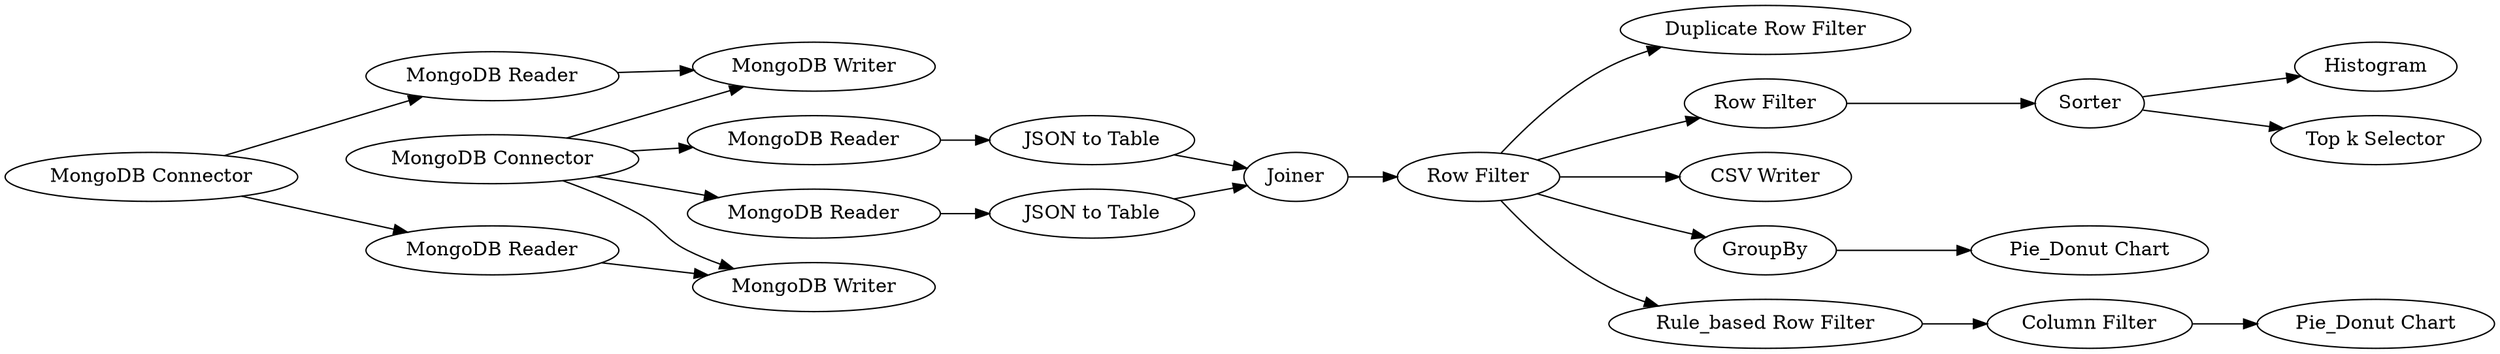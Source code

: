 digraph {
	12 -> 35
	5 -> 8
	29 -> 28
	5 -> 4
	7 -> 11
	2 -> 4
	12 -> 13
	1 -> 2
	11 -> 12
	12 -> 31
	10 -> 11
	31 -> 27
	28 -> 32
	28 -> 33
	5 -> 9
	3 -> 6
	12 -> 29
	34 -> 36
	8 -> 7
	5 -> 6
	36 -> 43
	9 -> 10
	12 -> 34
	1 -> 3
	27 [label="Pie_Donut Chart"]
	7 [label="JSON to Table"]
	9 [label="MongoDB Reader"]
	8 [label="MongoDB Reader"]
	3 [label="MongoDB Reader"]
	31 [label=GroupBy]
	6 [label="MongoDB Writer"]
	12 [label="Row Filter"]
	10 [label="JSON to Table"]
	1 [label="MongoDB Connector"]
	28 [label=Sorter]
	11 [label=Joiner]
	4 [label="MongoDB Writer"]
	5 [label="MongoDB Connector"]
	13 [label="CSV Writer"]
	35 [label="Duplicate Row Filter"]
	43 [label="Pie_Donut Chart"]
	34 [label="Rule_based Row Filter"]
	29 [label="Row Filter"]
	36 [label="Column Filter"]
	33 [label="Top k Selector"]
	32 [label=Histogram]
	2 [label="MongoDB Reader"]
	rankdir=LR
}
